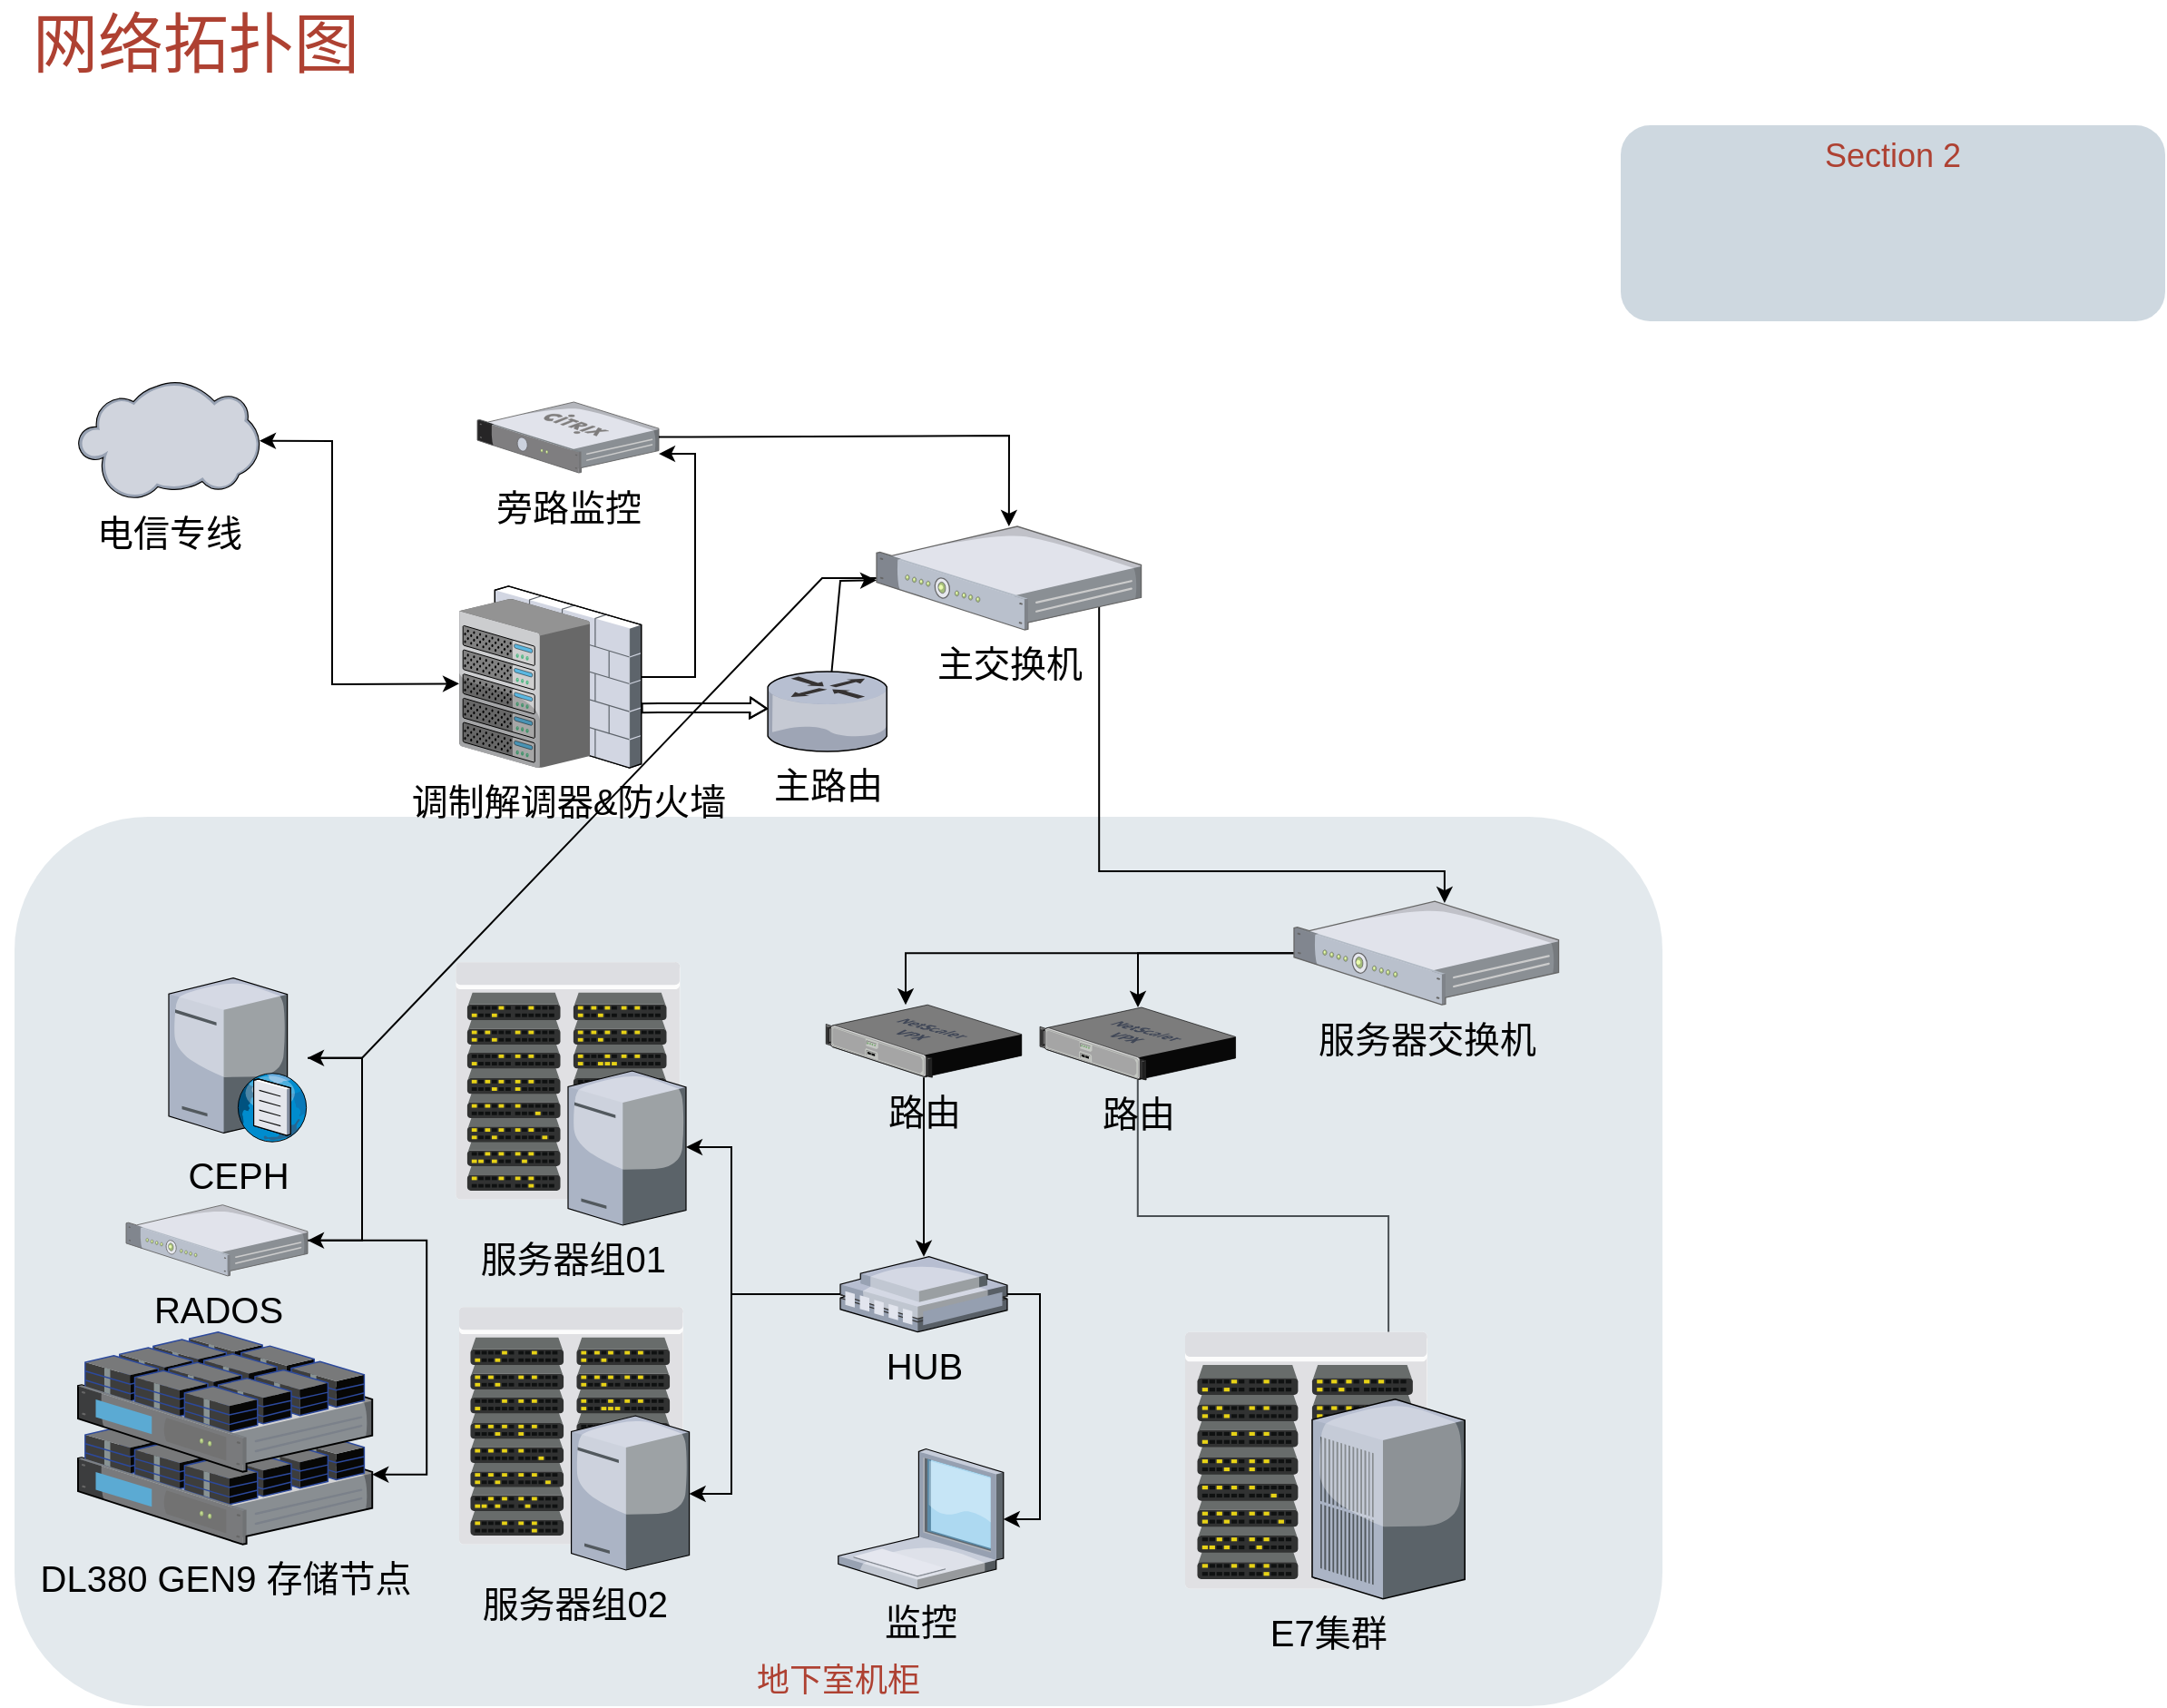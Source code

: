 <mxfile version="18.1.1" type="github">
  <diagram id="a45cf8ec-cd66-6f27-3ac3-be6e809c9e4a" name="Page-1">
    <mxGraphModel dx="1016" dy="537" grid="1" gridSize="10" guides="1" tooltips="1" connect="1" arrows="1" fold="1" page="1" pageScale="1" pageWidth="827" pageHeight="1169" background="none" math="0" shadow="0">
      <root>
        <mxCell id="0" />
        <mxCell id="1" parent="0" />
        <mxCell id="ka4S1exxNAKGJL7n9PdP-257" style="edgeStyle=orthogonalEdgeStyle;rounded=0;orthogonalLoop=1;jettySize=auto;html=1;fontSize=20;elbow=vertical;" edge="1" parent="1" source="ka4S1exxNAKGJL7n9PdP-245" target="ka4S1exxNAKGJL7n9PdP-247">
          <mxGeometry relative="1" as="geometry">
            <Array as="points">
              <mxPoint x="634" y="680" />
            </Array>
          </mxGeometry>
        </mxCell>
        <mxCell id="16" value="地下室机柜" style="rounded=1;whiteSpace=wrap;html=1;shadow=0;strokeColor=none;fillColor=#BAC8D3;gradientColor=none;fontSize=18;fontColor=#AE4132;verticalAlign=bottom;fontStyle=0;opacity=40;strokeWidth=3;" parent="1" vertex="1">
          <mxGeometry x="15" y="460" width="908" height="490" as="geometry" />
        </mxCell>
        <mxCell id="ka4S1exxNAKGJL7n9PdP-248" value="" style="verticalLabelPosition=bottom;sketch=0;aspect=fixed;html=1;verticalAlign=top;strokeColor=none;align=center;outlineConnect=0;shape=mxgraph.citrix.datacenter;fontSize=20;" vertex="1" parent="1">
          <mxGeometry x="660" y="743.84" width="133.57" height="141.43" as="geometry" />
        </mxCell>
        <mxCell id="ka4S1exxNAKGJL7n9PdP-241" value="" style="verticalLabelPosition=bottom;sketch=0;aspect=fixed;html=1;verticalAlign=top;strokeColor=none;align=center;outlineConnect=0;shape=mxgraph.citrix.datacenter;fontSize=20;" vertex="1" parent="1">
          <mxGeometry x="258.21" y="540" width="123.57" height="130.84" as="geometry" />
        </mxCell>
        <mxCell id="ka4S1exxNAKGJL7n9PdP-236" value="服务器组01&amp;nbsp;&amp;nbsp;&amp;nbsp;&amp;nbsp;&amp;nbsp;&amp;nbsp;&amp;nbsp;&amp;nbsp;&amp;nbsp;&amp;nbsp;&amp;nbsp; " style="verticalLabelPosition=bottom;sketch=0;aspect=fixed;html=1;verticalAlign=top;strokeColor=none;align=center;outlineConnect=0;shape=mxgraph.citrix.license_server;fontSize=20;" vertex="1" parent="1">
          <mxGeometry x="320" y="600" width="65" height="85" as="geometry" />
        </mxCell>
        <mxCell id="10" value="&lt;span style=&quot;line-height: 17.182px&quot;&gt;Section 2&lt;/span&gt;&lt;br&gt;" style="rounded=1;whiteSpace=wrap;html=1;shadow=0;strokeColor=none;fillColor=#BAC8D3;gradientColor=none;fontSize=18;fontColor=#AE4132;verticalAlign=top;opacity=70;fontStyle=0;strokeWidth=3;" parent="1" vertex="1">
          <mxGeometry x="900" y="79" width="300" height="108" as="geometry" />
        </mxCell>
        <mxCell id="168" value="网络拓扑图" style="text;html=1;strokeColor=none;fillColor=none;align=center;verticalAlign=middle;whiteSpace=wrap;overflow=hidden;shadow=0;fontSize=36;fontColor=#AE4132;fontStyle=0" parent="1" vertex="1">
          <mxGeometry x="15" y="10" width="200" height="45" as="geometry" />
        </mxCell>
        <mxCell id="171" style="edgeStyle=orthogonalEdgeStyle;rounded=0;jumpStyle=none;html=1;exitX=0;exitY=0.5;entryX=0;entryY=0.5;shadow=0;labelBackgroundColor=none;startArrow=none;startFill=0;endArrow=classic;endFill=1;endSize=6;jettySize=auto;orthogonalLoop=1;strokeColor=#23445D;strokeWidth=2;fillColor=#F08705;fontFamily=Helvetica;fontSize=14;fontColor=#F08705;align=left;fontStyle=0" parent="1" source="168" target="168" edge="1">
          <mxGeometry relative="1" as="geometry" />
        </mxCell>
        <mxCell id="ka4S1exxNAKGJL7n9PdP-172" value="&lt;font style=&quot;font-size: 20px;&quot;&gt;电信专线&lt;br&gt;&lt;/font&gt;" style="verticalLabelPosition=bottom;sketch=0;aspect=fixed;html=1;verticalAlign=top;strokeColor=none;align=center;outlineConnect=0;shape=mxgraph.citrix.cloud;" vertex="1" parent="1">
          <mxGeometry x="50" y="220" width="100" height="65.26" as="geometry" />
        </mxCell>
        <mxCell id="ka4S1exxNAKGJL7n9PdP-184" value="" style="edgeStyle=orthogonalEdgeStyle;rounded=0;orthogonalLoop=1;jettySize=auto;html=1;fontSize=20;entryX=1;entryY=0.731;entryDx=0;entryDy=0;entryPerimeter=0;" edge="1" parent="1" source="ka4S1exxNAKGJL7n9PdP-180" target="ka4S1exxNAKGJL7n9PdP-179">
          <mxGeometry relative="1" as="geometry">
            <Array as="points">
              <mxPoint x="390" y="383" />
              <mxPoint x="390" y="260" />
            </Array>
          </mxGeometry>
        </mxCell>
        <mxCell id="ka4S1exxNAKGJL7n9PdP-179" value="旁路监控" style="verticalLabelPosition=bottom;sketch=0;aspect=fixed;html=1;verticalAlign=top;strokeColor=none;align=center;outlineConnect=0;shape=mxgraph.citrix.netscaler_gateway;fontSize=20;" vertex="1" parent="1">
          <mxGeometry x="270" y="231.5" width="100" height="39" as="geometry" />
        </mxCell>
        <mxCell id="ka4S1exxNAKGJL7n9PdP-180" value="调制解调器&amp;amp;防火墙" style="verticalLabelPosition=bottom;sketch=0;aspect=fixed;html=1;verticalAlign=top;strokeColor=none;align=center;outlineConnect=0;shape=mxgraph.citrix.firewall;fontSize=20;" vertex="1" parent="1">
          <mxGeometry x="279.68" y="333" width="80.65" height="100" as="geometry" />
        </mxCell>
        <mxCell id="ka4S1exxNAKGJL7n9PdP-181" value="" style="verticalLabelPosition=bottom;sketch=0;aspect=fixed;html=1;verticalAlign=top;strokeColor=none;align=center;outlineConnect=0;shape=mxgraph.citrix.chassis;fontSize=20;" vertex="1" parent="1">
          <mxGeometry x="259.998" y="340" width="72.042" height="93" as="geometry" />
        </mxCell>
        <mxCell id="ka4S1exxNAKGJL7n9PdP-183" value="" style="endArrow=classic;startArrow=classic;html=1;rounded=0;fontSize=20;" edge="1" parent="1" source="ka4S1exxNAKGJL7n9PdP-172" target="ka4S1exxNAKGJL7n9PdP-181">
          <mxGeometry width="50" height="50" relative="1" as="geometry">
            <mxPoint x="160" y="300" as="sourcePoint" />
            <mxPoint x="210" y="250" as="targetPoint" />
            <Array as="points">
              <mxPoint x="190" y="253" />
              <mxPoint x="190" y="387" />
            </Array>
          </mxGeometry>
        </mxCell>
        <mxCell id="ka4S1exxNAKGJL7n9PdP-215" style="edgeStyle=entityRelationEdgeStyle;rounded=0;orthogonalLoop=1;jettySize=auto;html=1;fontSize=20;" edge="1" parent="1" source="ka4S1exxNAKGJL7n9PdP-193" target="ka4S1exxNAKGJL7n9PdP-197">
          <mxGeometry relative="1" as="geometry" />
        </mxCell>
        <mxCell id="ka4S1exxNAKGJL7n9PdP-193" value="RADOS" style="verticalLabelPosition=bottom;sketch=0;aspect=fixed;html=1;verticalAlign=top;strokeColor=none;align=center;outlineConnect=0;shape=mxgraph.citrix.1u_2u_server;fontSize=20;" vertex="1" parent="1">
          <mxGeometry x="76.5" y="673.84" width="100" height="39.1" as="geometry" />
        </mxCell>
        <mxCell id="ka4S1exxNAKGJL7n9PdP-214" style="edgeStyle=entityRelationEdgeStyle;rounded=0;orthogonalLoop=1;jettySize=auto;html=1;fontSize=20;" edge="1" parent="1" source="ka4S1exxNAKGJL7n9PdP-194" target="ka4S1exxNAKGJL7n9PdP-196">
          <mxGeometry relative="1" as="geometry" />
        </mxCell>
        <mxCell id="ka4S1exxNAKGJL7n9PdP-216" style="edgeStyle=elbowEdgeStyle;rounded=0;orthogonalLoop=1;jettySize=auto;html=1;fontSize=20;elbow=vertical;exitX=0.841;exitY=0.742;exitDx=0;exitDy=0;exitPerimeter=0;entryX=0.569;entryY=0.016;entryDx=0;entryDy=0;entryPerimeter=0;" edge="1" parent="1" source="ka4S1exxNAKGJL7n9PdP-194" target="ka4S1exxNAKGJL7n9PdP-217">
          <mxGeometry relative="1" as="geometry">
            <mxPoint x="670" y="420" as="targetPoint" />
            <Array as="points">
              <mxPoint x="720" y="490" />
            </Array>
          </mxGeometry>
        </mxCell>
        <mxCell id="ka4S1exxNAKGJL7n9PdP-194" value="主交换机" style="verticalLabelPosition=bottom;sketch=0;aspect=fixed;html=1;verticalAlign=top;strokeColor=none;align=center;outlineConnect=0;shape=mxgraph.citrix.1u_2u_server;fontSize=20;" vertex="1" parent="1">
          <mxGeometry x="490" y="300" width="145.78" height="57" as="geometry" />
        </mxCell>
        <mxCell id="ka4S1exxNAKGJL7n9PdP-213" value="" style="edgeStyle=entityRelationEdgeStyle;rounded=0;orthogonalLoop=1;jettySize=auto;html=1;fontSize=20;" edge="1" parent="1" source="ka4S1exxNAKGJL7n9PdP-196" target="ka4S1exxNAKGJL7n9PdP-193">
          <mxGeometry relative="1" as="geometry" />
        </mxCell>
        <mxCell id="ka4S1exxNAKGJL7n9PdP-196" value="CEPH" style="verticalLabelPosition=bottom;sketch=0;aspect=fixed;html=1;verticalAlign=top;strokeColor=none;align=center;outlineConnect=0;shape=mxgraph.citrix.dns_server;fontSize=20;" vertex="1" parent="1">
          <mxGeometry x="100" y="546.6" width="76.5" height="92.5" as="geometry" />
        </mxCell>
        <mxCell id="ka4S1exxNAKGJL7n9PdP-197" value="DL380 GEN9 存储节点" style="verticalLabelPosition=bottom;sketch=0;aspect=fixed;html=1;verticalAlign=top;strokeColor=none;align=center;outlineConnect=0;shape=mxgraph.citrix.netscaler_sdx;fontSize=20;" vertex="1" parent="1">
          <mxGeometry x="50" y="783.84" width="162.11" height="77" as="geometry" />
        </mxCell>
        <mxCell id="ka4S1exxNAKGJL7n9PdP-200" value="" style="endArrow=classic;html=1;rounded=0;fontSize=20;" edge="1" parent="1" source="ka4S1exxNAKGJL7n9PdP-179" target="ka4S1exxNAKGJL7n9PdP-194">
          <mxGeometry width="50" height="50" relative="1" as="geometry">
            <mxPoint x="500" y="370" as="sourcePoint" />
            <mxPoint x="570" y="390" as="targetPoint" />
            <Array as="points">
              <mxPoint x="563" y="250" />
            </Array>
          </mxGeometry>
        </mxCell>
        <mxCell id="ka4S1exxNAKGJL7n9PdP-201" value="主路由" style="verticalLabelPosition=bottom;sketch=0;aspect=fixed;html=1;verticalAlign=top;strokeColor=none;align=center;outlineConnect=0;shape=mxgraph.citrix.router;fontSize=20;" vertex="1" parent="1">
          <mxGeometry x="430" y="380" width="66.3" height="44" as="geometry" />
        </mxCell>
        <mxCell id="ka4S1exxNAKGJL7n9PdP-203" value="" style="shape=flexArrow;endArrow=classic;html=1;rounded=0;fontSize=20;width=5;endSize=2.726;endWidth=5.37;" edge="1" parent="1" source="ka4S1exxNAKGJL7n9PdP-180" target="ka4S1exxNAKGJL7n9PdP-201">
          <mxGeometry width="50" height="50" relative="1" as="geometry">
            <mxPoint x="380" y="433" as="sourcePoint" />
            <mxPoint x="430" y="383" as="targetPoint" />
            <Array as="points">
              <mxPoint x="360" y="400" />
              <mxPoint x="370" y="400" />
              <mxPoint x="380" y="400" />
              <mxPoint x="390" y="400" />
              <mxPoint x="420" y="400" />
            </Array>
          </mxGeometry>
        </mxCell>
        <mxCell id="ka4S1exxNAKGJL7n9PdP-211" value="" style="endArrow=classic;html=1;rounded=0;fontSize=20;" edge="1" parent="1" source="ka4S1exxNAKGJL7n9PdP-201" target="ka4S1exxNAKGJL7n9PdP-194">
          <mxGeometry width="50" height="50" relative="1" as="geometry">
            <mxPoint x="480" y="370" as="sourcePoint" />
            <mxPoint x="480" y="320" as="targetPoint" />
            <Array as="points">
              <mxPoint x="470" y="330" />
            </Array>
          </mxGeometry>
        </mxCell>
        <mxCell id="ka4S1exxNAKGJL7n9PdP-212" value="" style="verticalLabelPosition=bottom;sketch=0;aspect=fixed;html=1;verticalAlign=top;strokeColor=none;align=center;outlineConnect=0;shape=mxgraph.citrix.netscaler_sdx;fontSize=20;" vertex="1" parent="1">
          <mxGeometry x="50" y="743.84" width="162.11" height="77" as="geometry" />
        </mxCell>
        <mxCell id="ka4S1exxNAKGJL7n9PdP-260" style="edgeStyle=orthogonalEdgeStyle;rounded=0;orthogonalLoop=1;jettySize=auto;html=1;fontSize=20;elbow=vertical;" edge="1" parent="1" source="ka4S1exxNAKGJL7n9PdP-217" target="ka4S1exxNAKGJL7n9PdP-218">
          <mxGeometry relative="1" as="geometry">
            <Array as="points">
              <mxPoint x="506" y="535" />
            </Array>
          </mxGeometry>
        </mxCell>
        <mxCell id="ka4S1exxNAKGJL7n9PdP-261" style="edgeStyle=orthogonalEdgeStyle;rounded=0;orthogonalLoop=1;jettySize=auto;html=1;fontSize=20;elbow=vertical;" edge="1" parent="1" source="ka4S1exxNAKGJL7n9PdP-217" target="ka4S1exxNAKGJL7n9PdP-245">
          <mxGeometry relative="1" as="geometry">
            <Array as="points">
              <mxPoint x="634" y="535" />
            </Array>
          </mxGeometry>
        </mxCell>
        <mxCell id="ka4S1exxNAKGJL7n9PdP-217" value="服务器交换机" style="verticalLabelPosition=bottom;sketch=0;aspect=fixed;html=1;verticalAlign=top;strokeColor=none;align=center;outlineConnect=0;shape=mxgraph.citrix.1u_2u_server;fontSize=20;" vertex="1" parent="1">
          <mxGeometry x="720" y="506.6" width="145.78" height="57" as="geometry" />
        </mxCell>
        <mxCell id="ka4S1exxNAKGJL7n9PdP-240" style="edgeStyle=orthogonalEdgeStyle;rounded=0;orthogonalLoop=1;jettySize=auto;html=1;fontSize=20;elbow=vertical;" edge="1" parent="1" source="ka4S1exxNAKGJL7n9PdP-218" target="ka4S1exxNAKGJL7n9PdP-251">
          <mxGeometry relative="1" as="geometry">
            <mxPoint x="498" y="597" as="targetPoint" />
            <Array as="points" />
          </mxGeometry>
        </mxCell>
        <mxCell id="ka4S1exxNAKGJL7n9PdP-218" value="路由" style="verticalLabelPosition=bottom;sketch=0;aspect=fixed;html=1;verticalAlign=top;strokeColor=none;align=center;outlineConnect=0;shape=mxgraph.citrix.netscaler_vpx;fontSize=20;" vertex="1" parent="1">
          <mxGeometry x="462.11" y="563.6" width="107.78" height="40" as="geometry" />
        </mxCell>
        <mxCell id="ka4S1exxNAKGJL7n9PdP-242" value="" style="verticalLabelPosition=bottom;sketch=0;aspect=fixed;html=1;verticalAlign=top;strokeColor=none;align=center;outlineConnect=0;shape=mxgraph.citrix.datacenter;fontSize=20;" vertex="1" parent="1">
          <mxGeometry x="260.0" y="730" width="123.57" height="130.84" as="geometry" />
        </mxCell>
        <mxCell id="ka4S1exxNAKGJL7n9PdP-243" value="服务器组02 &amp;nbsp;&amp;nbsp;&amp;nbsp;&amp;nbsp;&amp;nbsp;&amp;nbsp;&amp;nbsp;&amp;nbsp;&amp;nbsp;&amp;nbsp; " style="verticalLabelPosition=bottom;sketch=0;aspect=fixed;html=1;verticalAlign=top;strokeColor=none;align=center;outlineConnect=0;shape=mxgraph.citrix.license_server;fontSize=20;" vertex="1" parent="1">
          <mxGeometry x="321.79" y="790" width="65" height="85" as="geometry" />
        </mxCell>
        <mxCell id="ka4S1exxNAKGJL7n9PdP-245" value="路由" style="verticalLabelPosition=bottom;sketch=0;aspect=fixed;html=1;verticalAlign=top;strokeColor=none;align=center;outlineConnect=0;shape=mxgraph.citrix.netscaler_vpx;fontSize=20;" vertex="1" parent="1">
          <mxGeometry x="580" y="565" width="107.78" height="40" as="geometry" />
        </mxCell>
        <mxCell id="ka4S1exxNAKGJL7n9PdP-247" value="E7集群&amp;nbsp;&amp;nbsp;&amp;nbsp;&amp;nbsp;&amp;nbsp;&amp;nbsp;&amp;nbsp;&amp;nbsp;&amp;nbsp;&amp;nbsp;&amp;nbsp;&amp;nbsp; " style="verticalLabelPosition=bottom;sketch=0;aspect=fixed;html=1;verticalAlign=top;strokeColor=none;align=center;outlineConnect=0;shape=mxgraph.citrix.pbx_server;fontSize=20;" vertex="1" parent="1">
          <mxGeometry x="730" y="780.84" width="84.12" height="110" as="geometry" />
        </mxCell>
        <mxCell id="ka4S1exxNAKGJL7n9PdP-253" style="edgeStyle=orthogonalEdgeStyle;rounded=0;orthogonalLoop=1;jettySize=auto;html=1;fontSize=20;elbow=vertical;" edge="1" parent="1" source="ka4S1exxNAKGJL7n9PdP-251" target="ka4S1exxNAKGJL7n9PdP-236">
          <mxGeometry relative="1" as="geometry">
            <Array as="points">
              <mxPoint x="410" y="723" />
              <mxPoint x="410" y="642" />
            </Array>
          </mxGeometry>
        </mxCell>
        <mxCell id="ka4S1exxNAKGJL7n9PdP-254" style="edgeStyle=orthogonalEdgeStyle;rounded=0;orthogonalLoop=1;jettySize=auto;html=1;fontSize=20;elbow=vertical;exitX=0.326;exitY=0.907;exitDx=0;exitDy=0;exitPerimeter=0;" edge="1" parent="1" source="ka4S1exxNAKGJL7n9PdP-251" target="ka4S1exxNAKGJL7n9PdP-243">
          <mxGeometry relative="1" as="geometry">
            <Array as="points">
              <mxPoint x="500" y="723" />
              <mxPoint x="410" y="723" />
              <mxPoint x="410" y="833" />
            </Array>
          </mxGeometry>
        </mxCell>
        <mxCell id="ka4S1exxNAKGJL7n9PdP-263" style="edgeStyle=orthogonalEdgeStyle;rounded=0;orthogonalLoop=1;jettySize=auto;html=1;fontSize=20;elbow=vertical;" edge="1" parent="1" source="ka4S1exxNAKGJL7n9PdP-251" target="ka4S1exxNAKGJL7n9PdP-256">
          <mxGeometry relative="1" as="geometry">
            <Array as="points">
              <mxPoint x="580" y="723" />
              <mxPoint x="580" y="847" />
            </Array>
          </mxGeometry>
        </mxCell>
        <mxCell id="ka4S1exxNAKGJL7n9PdP-251" value="HUB" style="verticalLabelPosition=bottom;sketch=0;aspect=fixed;html=1;verticalAlign=top;strokeColor=none;align=center;outlineConnect=0;shape=mxgraph.citrix.remote_office;fontSize=20;" vertex="1" parent="1">
          <mxGeometry x="470" y="702.34" width="92" height="41.5" as="geometry" />
        </mxCell>
        <mxCell id="ka4S1exxNAKGJL7n9PdP-256" value="监控" style="verticalLabelPosition=bottom;sketch=0;aspect=fixed;html=1;verticalAlign=top;strokeColor=none;align=center;outlineConnect=0;shape=mxgraph.citrix.laptop_1;fontSize=20;" vertex="1" parent="1">
          <mxGeometry x="468.89" y="808.27" width="91" height="77" as="geometry" />
        </mxCell>
      </root>
    </mxGraphModel>
  </diagram>
</mxfile>
